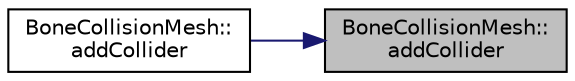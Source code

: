 digraph "BoneCollisionMesh::addCollider"
{
 // INTERACTIVE_SVG=YES
 // LATEX_PDF_SIZE
  edge [fontname="Helvetica",fontsize="10",labelfontname="Helvetica",labelfontsize="10"];
  node [fontname="Helvetica",fontsize="10",shape=record];
  rankdir="RL";
  Node1 [label="BoneCollisionMesh::\laddCollider",height=0.2,width=0.4,color="black", fillcolor="grey75", style="filled", fontcolor="black",tooltip=" "];
  Node1 -> Node2 [dir="back",color="midnightblue",fontsize="10",style="solid",fontname="Helvetica"];
  Node2 [label="BoneCollisionMesh::\laddCollider",height=0.2,width=0.4,color="black", fillcolor="white", style="filled",URL="$d6/d9c/class_bone_collision_mesh.html#aa05c90ea139bd6d54edfe923027b8aa4",tooltip=" "];
}
